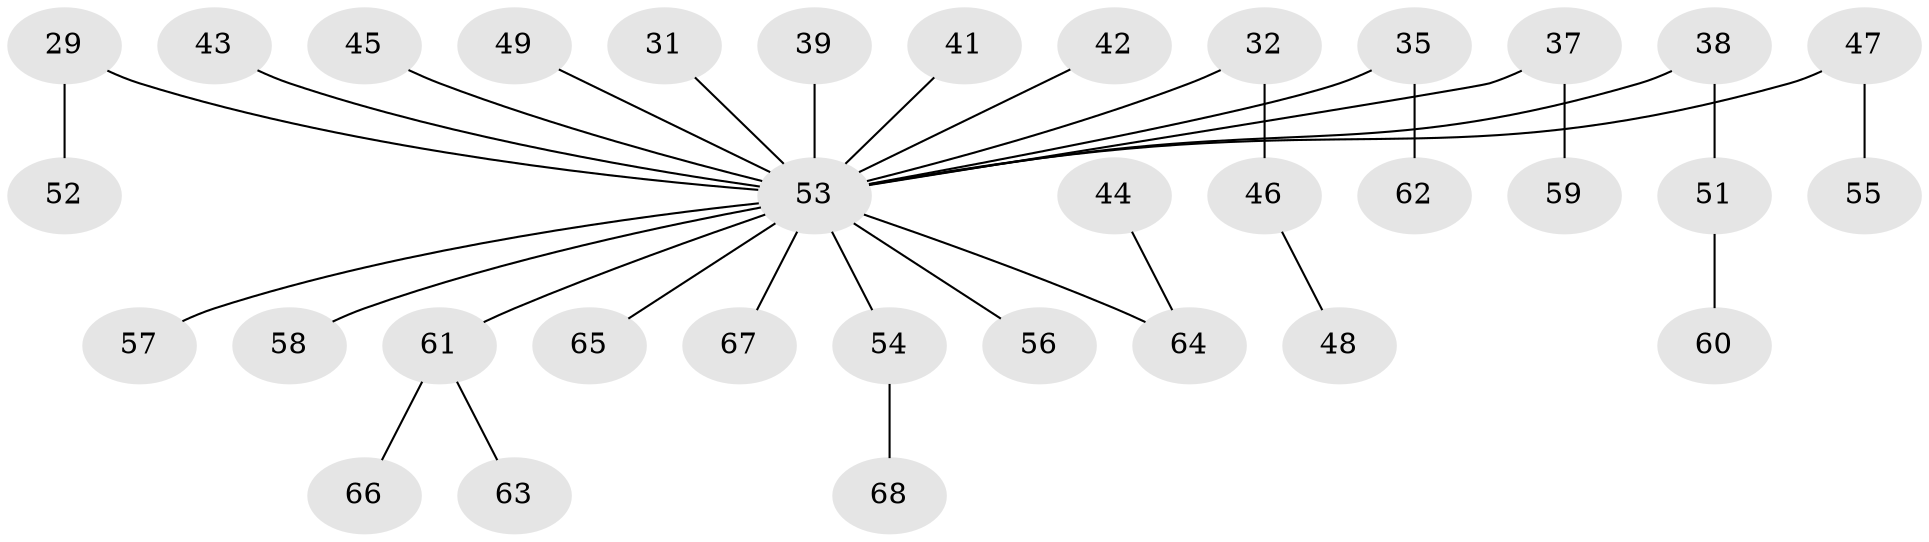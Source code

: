 // original degree distribution, {5: 0.029411764705882353, 6: 0.029411764705882353, 4: 0.029411764705882353, 3: 0.17647058823529413, 2: 0.2647058823529412, 1: 0.47058823529411764}
// Generated by graph-tools (version 1.1) at 2025/52/03/09/25 04:52:34]
// undirected, 34 vertices, 33 edges
graph export_dot {
graph [start="1"]
  node [color=gray90,style=filled];
  29;
  31;
  32;
  35 [super="+33"];
  37;
  38;
  39;
  41;
  42;
  43;
  44;
  45;
  46;
  47;
  48;
  49;
  51;
  52;
  53 [super="+50+27+40+28"];
  54;
  55;
  56;
  57;
  58;
  59;
  60;
  61;
  62;
  63;
  64 [super="+21"];
  65;
  66;
  67;
  68;
  29 -- 52;
  29 -- 53;
  31 -- 53;
  32 -- 46;
  32 -- 53;
  35 -- 62;
  35 -- 53;
  37 -- 59;
  37 -- 53;
  38 -- 51;
  38 -- 53;
  39 -- 53;
  41 -- 53;
  42 -- 53;
  43 -- 53;
  44 -- 64;
  45 -- 53;
  46 -- 48;
  47 -- 55;
  47 -- 53;
  49 -- 53;
  51 -- 60;
  53 -- 56;
  53 -- 61;
  53 -- 64;
  53 -- 65;
  53 -- 67;
  53 -- 54;
  53 -- 57;
  53 -- 58;
  54 -- 68;
  61 -- 63;
  61 -- 66;
}
